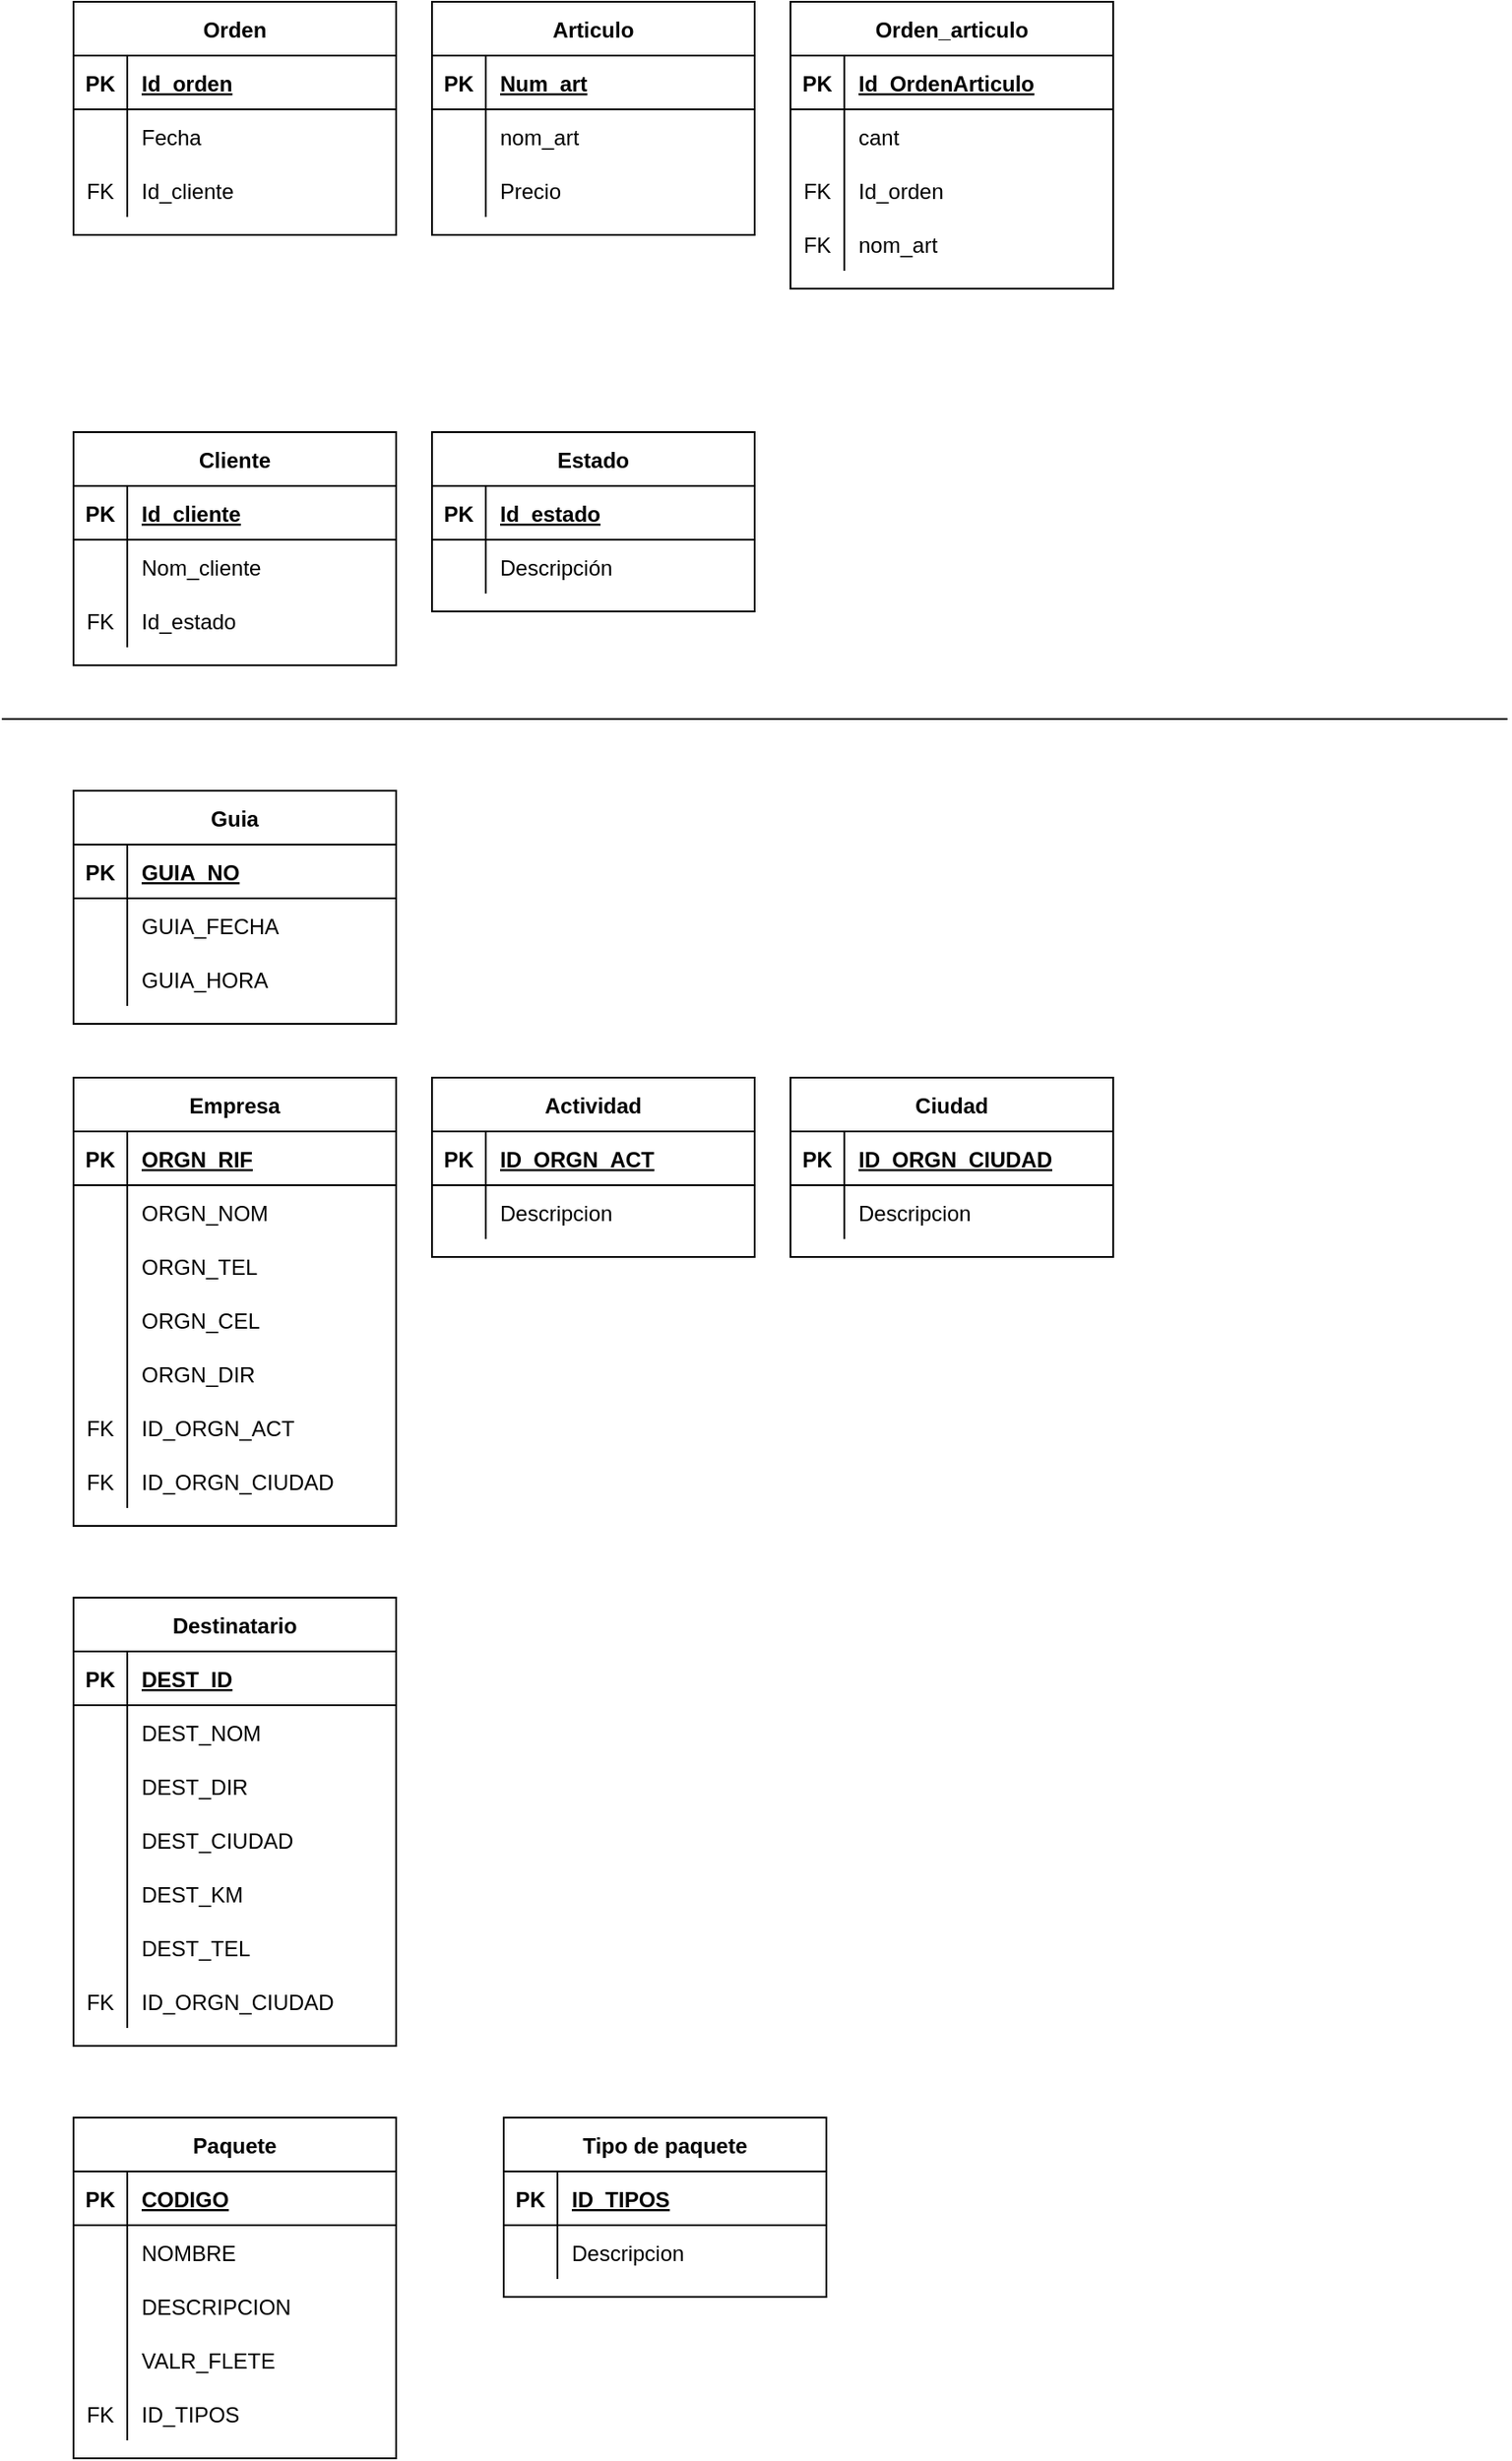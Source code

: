 <mxfile version="20.2.0" type="device"><diagram id="R2lEEEUBdFMjLlhIrx00" name="Page-1"><mxGraphModel dx="1875" dy="891" grid="1" gridSize="10" guides="1" tooltips="1" connect="1" arrows="1" fold="1" page="1" pageScale="1" pageWidth="850" pageHeight="1100" math="0" shadow="0" extFonts="Permanent Marker^https://fonts.googleapis.com/css?family=Permanent+Marker"><root><mxCell id="0"/><mxCell id="1" parent="0"/><mxCell id="ijgI9pdh_jUJYhRSh2QP-421" value="Cliente" style="shape=table;startSize=30;container=1;collapsible=1;childLayout=tableLayout;fixedRows=1;rowLines=0;fontStyle=1;align=center;resizeLast=1;" vertex="1" parent="1"><mxGeometry x="40" y="280" width="180" height="130" as="geometry"/></mxCell><mxCell id="ijgI9pdh_jUJYhRSh2QP-422" value="" style="shape=tableRow;horizontal=0;startSize=0;swimlaneHead=0;swimlaneBody=0;fillColor=none;collapsible=0;dropTarget=0;points=[[0,0.5],[1,0.5]];portConstraint=eastwest;top=0;left=0;right=0;bottom=1;" vertex="1" parent="ijgI9pdh_jUJYhRSh2QP-421"><mxGeometry y="30" width="180" height="30" as="geometry"/></mxCell><mxCell id="ijgI9pdh_jUJYhRSh2QP-423" value="PK" style="shape=partialRectangle;connectable=0;fillColor=none;top=0;left=0;bottom=0;right=0;fontStyle=1;overflow=hidden;" vertex="1" parent="ijgI9pdh_jUJYhRSh2QP-422"><mxGeometry width="30" height="30" as="geometry"><mxRectangle width="30" height="30" as="alternateBounds"/></mxGeometry></mxCell><mxCell id="ijgI9pdh_jUJYhRSh2QP-424" value="Id_cliente" style="shape=partialRectangle;connectable=0;fillColor=none;top=0;left=0;bottom=0;right=0;align=left;spacingLeft=6;fontStyle=5;overflow=hidden;" vertex="1" parent="ijgI9pdh_jUJYhRSh2QP-422"><mxGeometry x="30" width="150" height="30" as="geometry"><mxRectangle width="150" height="30" as="alternateBounds"/></mxGeometry></mxCell><mxCell id="ijgI9pdh_jUJYhRSh2QP-428" value="" style="shape=tableRow;horizontal=0;startSize=0;swimlaneHead=0;swimlaneBody=0;fillColor=none;collapsible=0;dropTarget=0;points=[[0,0.5],[1,0.5]];portConstraint=eastwest;top=0;left=0;right=0;bottom=0;" vertex="1" parent="ijgI9pdh_jUJYhRSh2QP-421"><mxGeometry y="60" width="180" height="30" as="geometry"/></mxCell><mxCell id="ijgI9pdh_jUJYhRSh2QP-429" value="" style="shape=partialRectangle;connectable=0;fillColor=none;top=0;left=0;bottom=0;right=0;editable=1;overflow=hidden;" vertex="1" parent="ijgI9pdh_jUJYhRSh2QP-428"><mxGeometry width="30" height="30" as="geometry"><mxRectangle width="30" height="30" as="alternateBounds"/></mxGeometry></mxCell><mxCell id="ijgI9pdh_jUJYhRSh2QP-430" value="Nom_cliente" style="shape=partialRectangle;connectable=0;fillColor=none;top=0;left=0;bottom=0;right=0;align=left;spacingLeft=6;overflow=hidden;" vertex="1" parent="ijgI9pdh_jUJYhRSh2QP-428"><mxGeometry x="30" width="150" height="30" as="geometry"><mxRectangle width="150" height="30" as="alternateBounds"/></mxGeometry></mxCell><mxCell id="ijgI9pdh_jUJYhRSh2QP-579" style="shape=tableRow;horizontal=0;startSize=0;swimlaneHead=0;swimlaneBody=0;fillColor=none;collapsible=0;dropTarget=0;points=[[0,0.5],[1,0.5]];portConstraint=eastwest;top=0;left=0;right=0;bottom=0;" vertex="1" parent="ijgI9pdh_jUJYhRSh2QP-421"><mxGeometry y="90" width="180" height="30" as="geometry"/></mxCell><mxCell id="ijgI9pdh_jUJYhRSh2QP-580" value="FK" style="shape=partialRectangle;connectable=0;fillColor=none;top=0;left=0;bottom=0;right=0;editable=1;overflow=hidden;" vertex="1" parent="ijgI9pdh_jUJYhRSh2QP-579"><mxGeometry width="30" height="30" as="geometry"><mxRectangle width="30" height="30" as="alternateBounds"/></mxGeometry></mxCell><mxCell id="ijgI9pdh_jUJYhRSh2QP-581" value="Id_estado" style="shape=partialRectangle;connectable=0;fillColor=none;top=0;left=0;bottom=0;right=0;align=left;spacingLeft=6;overflow=hidden;" vertex="1" parent="ijgI9pdh_jUJYhRSh2QP-579"><mxGeometry x="30" width="150" height="30" as="geometry"><mxRectangle width="150" height="30" as="alternateBounds"/></mxGeometry></mxCell><mxCell id="ijgI9pdh_jUJYhRSh2QP-460" value="Estado" style="shape=table;startSize=30;container=1;collapsible=1;childLayout=tableLayout;fixedRows=1;rowLines=0;fontStyle=1;align=center;resizeLast=1;" vertex="1" parent="1"><mxGeometry x="240" y="280" width="180" height="100" as="geometry"/></mxCell><mxCell id="ijgI9pdh_jUJYhRSh2QP-461" value="" style="shape=tableRow;horizontal=0;startSize=0;swimlaneHead=0;swimlaneBody=0;fillColor=none;collapsible=0;dropTarget=0;points=[[0,0.5],[1,0.5]];portConstraint=eastwest;top=0;left=0;right=0;bottom=1;" vertex="1" parent="ijgI9pdh_jUJYhRSh2QP-460"><mxGeometry y="30" width="180" height="30" as="geometry"/></mxCell><mxCell id="ijgI9pdh_jUJYhRSh2QP-462" value="PK" style="shape=partialRectangle;connectable=0;fillColor=none;top=0;left=0;bottom=0;right=0;fontStyle=1;overflow=hidden;" vertex="1" parent="ijgI9pdh_jUJYhRSh2QP-461"><mxGeometry width="30" height="30" as="geometry"><mxRectangle width="30" height="30" as="alternateBounds"/></mxGeometry></mxCell><mxCell id="ijgI9pdh_jUJYhRSh2QP-463" value="Id_estado" style="shape=partialRectangle;connectable=0;fillColor=none;top=0;left=0;bottom=0;right=0;align=left;spacingLeft=6;fontStyle=5;overflow=hidden;" vertex="1" parent="ijgI9pdh_jUJYhRSh2QP-461"><mxGeometry x="30" width="150" height="30" as="geometry"><mxRectangle width="150" height="30" as="alternateBounds"/></mxGeometry></mxCell><mxCell id="ijgI9pdh_jUJYhRSh2QP-464" value="" style="shape=tableRow;horizontal=0;startSize=0;swimlaneHead=0;swimlaneBody=0;fillColor=none;collapsible=0;dropTarget=0;points=[[0,0.5],[1,0.5]];portConstraint=eastwest;top=0;left=0;right=0;bottom=0;" vertex="1" parent="ijgI9pdh_jUJYhRSh2QP-460"><mxGeometry y="60" width="180" height="30" as="geometry"/></mxCell><mxCell id="ijgI9pdh_jUJYhRSh2QP-465" value="" style="shape=partialRectangle;connectable=0;fillColor=none;top=0;left=0;bottom=0;right=0;editable=1;overflow=hidden;" vertex="1" parent="ijgI9pdh_jUJYhRSh2QP-464"><mxGeometry width="30" height="30" as="geometry"><mxRectangle width="30" height="30" as="alternateBounds"/></mxGeometry></mxCell><mxCell id="ijgI9pdh_jUJYhRSh2QP-466" value="Descripción" style="shape=partialRectangle;connectable=0;fillColor=none;top=0;left=0;bottom=0;right=0;align=left;spacingLeft=6;overflow=hidden;" vertex="1" parent="ijgI9pdh_jUJYhRSh2QP-464"><mxGeometry x="30" width="150" height="30" as="geometry"><mxRectangle width="150" height="30" as="alternateBounds"/></mxGeometry></mxCell><mxCell id="ijgI9pdh_jUJYhRSh2QP-473" value="Articulo" style="shape=table;startSize=30;container=1;collapsible=1;childLayout=tableLayout;fixedRows=1;rowLines=0;fontStyle=1;align=center;resizeLast=1;" vertex="1" parent="1"><mxGeometry x="240" y="40" width="180" height="130" as="geometry"/></mxCell><mxCell id="ijgI9pdh_jUJYhRSh2QP-474" value="" style="shape=tableRow;horizontal=0;startSize=0;swimlaneHead=0;swimlaneBody=0;fillColor=none;collapsible=0;dropTarget=0;points=[[0,0.5],[1,0.5]];portConstraint=eastwest;top=0;left=0;right=0;bottom=1;" vertex="1" parent="ijgI9pdh_jUJYhRSh2QP-473"><mxGeometry y="30" width="180" height="30" as="geometry"/></mxCell><mxCell id="ijgI9pdh_jUJYhRSh2QP-475" value="PK" style="shape=partialRectangle;connectable=0;fillColor=none;top=0;left=0;bottom=0;right=0;fontStyle=1;overflow=hidden;" vertex="1" parent="ijgI9pdh_jUJYhRSh2QP-474"><mxGeometry width="30" height="30" as="geometry"><mxRectangle width="30" height="30" as="alternateBounds"/></mxGeometry></mxCell><mxCell id="ijgI9pdh_jUJYhRSh2QP-476" value="Num_art" style="shape=partialRectangle;connectable=0;fillColor=none;top=0;left=0;bottom=0;right=0;align=left;spacingLeft=6;fontStyle=5;overflow=hidden;" vertex="1" parent="ijgI9pdh_jUJYhRSh2QP-474"><mxGeometry x="30" width="150" height="30" as="geometry"><mxRectangle width="150" height="30" as="alternateBounds"/></mxGeometry></mxCell><mxCell id="ijgI9pdh_jUJYhRSh2QP-477" value="" style="shape=tableRow;horizontal=0;startSize=0;swimlaneHead=0;swimlaneBody=0;fillColor=none;collapsible=0;dropTarget=0;points=[[0,0.5],[1,0.5]];portConstraint=eastwest;top=0;left=0;right=0;bottom=0;" vertex="1" parent="ijgI9pdh_jUJYhRSh2QP-473"><mxGeometry y="60" width="180" height="30" as="geometry"/></mxCell><mxCell id="ijgI9pdh_jUJYhRSh2QP-478" value="" style="shape=partialRectangle;connectable=0;fillColor=none;top=0;left=0;bottom=0;right=0;editable=1;overflow=hidden;" vertex="1" parent="ijgI9pdh_jUJYhRSh2QP-477"><mxGeometry width="30" height="30" as="geometry"><mxRectangle width="30" height="30" as="alternateBounds"/></mxGeometry></mxCell><mxCell id="ijgI9pdh_jUJYhRSh2QP-479" value="nom_art" style="shape=partialRectangle;connectable=0;fillColor=none;top=0;left=0;bottom=0;right=0;align=left;spacingLeft=6;overflow=hidden;" vertex="1" parent="ijgI9pdh_jUJYhRSh2QP-477"><mxGeometry x="30" width="150" height="30" as="geometry"><mxRectangle width="150" height="30" as="alternateBounds"/></mxGeometry></mxCell><mxCell id="ijgI9pdh_jUJYhRSh2QP-480" value="" style="shape=tableRow;horizontal=0;startSize=0;swimlaneHead=0;swimlaneBody=0;fillColor=none;collapsible=0;dropTarget=0;points=[[0,0.5],[1,0.5]];portConstraint=eastwest;top=0;left=0;right=0;bottom=0;" vertex="1" parent="ijgI9pdh_jUJYhRSh2QP-473"><mxGeometry y="90" width="180" height="30" as="geometry"/></mxCell><mxCell id="ijgI9pdh_jUJYhRSh2QP-481" value="" style="shape=partialRectangle;connectable=0;fillColor=none;top=0;left=0;bottom=0;right=0;editable=1;overflow=hidden;" vertex="1" parent="ijgI9pdh_jUJYhRSh2QP-480"><mxGeometry width="30" height="30" as="geometry"><mxRectangle width="30" height="30" as="alternateBounds"/></mxGeometry></mxCell><mxCell id="ijgI9pdh_jUJYhRSh2QP-482" value="Precio" style="shape=partialRectangle;connectable=0;fillColor=none;top=0;left=0;bottom=0;right=0;align=left;spacingLeft=6;overflow=hidden;" vertex="1" parent="ijgI9pdh_jUJYhRSh2QP-480"><mxGeometry x="30" width="150" height="30" as="geometry"><mxRectangle width="150" height="30" as="alternateBounds"/></mxGeometry></mxCell><mxCell id="ijgI9pdh_jUJYhRSh2QP-512" value="Orden" style="shape=table;startSize=30;container=1;collapsible=1;childLayout=tableLayout;fixedRows=1;rowLines=0;fontStyle=1;align=center;resizeLast=1;" vertex="1" parent="1"><mxGeometry x="40" y="40" width="180" height="130" as="geometry"/></mxCell><mxCell id="ijgI9pdh_jUJYhRSh2QP-513" value="" style="shape=tableRow;horizontal=0;startSize=0;swimlaneHead=0;swimlaneBody=0;fillColor=none;collapsible=0;dropTarget=0;points=[[0,0.5],[1,0.5]];portConstraint=eastwest;top=0;left=0;right=0;bottom=1;" vertex="1" parent="ijgI9pdh_jUJYhRSh2QP-512"><mxGeometry y="30" width="180" height="30" as="geometry"/></mxCell><mxCell id="ijgI9pdh_jUJYhRSh2QP-514" value="PK" style="shape=partialRectangle;connectable=0;fillColor=none;top=0;left=0;bottom=0;right=0;fontStyle=1;overflow=hidden;" vertex="1" parent="ijgI9pdh_jUJYhRSh2QP-513"><mxGeometry width="30" height="30" as="geometry"><mxRectangle width="30" height="30" as="alternateBounds"/></mxGeometry></mxCell><mxCell id="ijgI9pdh_jUJYhRSh2QP-515" value="Id_orden" style="shape=partialRectangle;connectable=0;fillColor=none;top=0;left=0;bottom=0;right=0;align=left;spacingLeft=6;fontStyle=5;overflow=hidden;" vertex="1" parent="ijgI9pdh_jUJYhRSh2QP-513"><mxGeometry x="30" width="150" height="30" as="geometry"><mxRectangle width="150" height="30" as="alternateBounds"/></mxGeometry></mxCell><mxCell id="ijgI9pdh_jUJYhRSh2QP-576" style="shape=tableRow;horizontal=0;startSize=0;swimlaneHead=0;swimlaneBody=0;fillColor=none;collapsible=0;dropTarget=0;points=[[0,0.5],[1,0.5]];portConstraint=eastwest;top=0;left=0;right=0;bottom=0;" vertex="1" parent="ijgI9pdh_jUJYhRSh2QP-512"><mxGeometry y="60" width="180" height="30" as="geometry"/></mxCell><mxCell id="ijgI9pdh_jUJYhRSh2QP-577" style="shape=partialRectangle;connectable=0;fillColor=none;top=0;left=0;bottom=0;right=0;editable=1;overflow=hidden;" vertex="1" parent="ijgI9pdh_jUJYhRSh2QP-576"><mxGeometry width="30" height="30" as="geometry"><mxRectangle width="30" height="30" as="alternateBounds"/></mxGeometry></mxCell><mxCell id="ijgI9pdh_jUJYhRSh2QP-578" value="Fecha" style="shape=partialRectangle;connectable=0;fillColor=none;top=0;left=0;bottom=0;right=0;align=left;spacingLeft=6;overflow=hidden;" vertex="1" parent="ijgI9pdh_jUJYhRSh2QP-576"><mxGeometry x="30" width="150" height="30" as="geometry"><mxRectangle width="150" height="30" as="alternateBounds"/></mxGeometry></mxCell><mxCell id="ijgI9pdh_jUJYhRSh2QP-582" style="shape=tableRow;horizontal=0;startSize=0;swimlaneHead=0;swimlaneBody=0;fillColor=none;collapsible=0;dropTarget=0;points=[[0,0.5],[1,0.5]];portConstraint=eastwest;top=0;left=0;right=0;bottom=0;" vertex="1" parent="ijgI9pdh_jUJYhRSh2QP-512"><mxGeometry y="90" width="180" height="30" as="geometry"/></mxCell><mxCell id="ijgI9pdh_jUJYhRSh2QP-583" value="FK" style="shape=partialRectangle;connectable=0;fillColor=none;top=0;left=0;bottom=0;right=0;editable=1;overflow=hidden;" vertex="1" parent="ijgI9pdh_jUJYhRSh2QP-582"><mxGeometry width="30" height="30" as="geometry"><mxRectangle width="30" height="30" as="alternateBounds"/></mxGeometry></mxCell><mxCell id="ijgI9pdh_jUJYhRSh2QP-584" value="Id_cliente" style="shape=partialRectangle;connectable=0;fillColor=none;top=0;left=0;bottom=0;right=0;align=left;spacingLeft=6;overflow=hidden;" vertex="1" parent="ijgI9pdh_jUJYhRSh2QP-582"><mxGeometry x="30" width="150" height="30" as="geometry"><mxRectangle width="150" height="30" as="alternateBounds"/></mxGeometry></mxCell><mxCell id="ijgI9pdh_jUJYhRSh2QP-588" value="Orden_articulo" style="shape=table;startSize=30;container=1;collapsible=1;childLayout=tableLayout;fixedRows=1;rowLines=0;fontStyle=1;align=center;resizeLast=1;" vertex="1" parent="1"><mxGeometry x="440" y="40" width="180" height="160" as="geometry"/></mxCell><mxCell id="ijgI9pdh_jUJYhRSh2QP-589" value="" style="shape=tableRow;horizontal=0;startSize=0;swimlaneHead=0;swimlaneBody=0;fillColor=none;collapsible=0;dropTarget=0;points=[[0,0.5],[1,0.5]];portConstraint=eastwest;top=0;left=0;right=0;bottom=1;" vertex="1" parent="ijgI9pdh_jUJYhRSh2QP-588"><mxGeometry y="30" width="180" height="30" as="geometry"/></mxCell><mxCell id="ijgI9pdh_jUJYhRSh2QP-590" value="PK" style="shape=partialRectangle;connectable=0;fillColor=none;top=0;left=0;bottom=0;right=0;fontStyle=1;overflow=hidden;" vertex="1" parent="ijgI9pdh_jUJYhRSh2QP-589"><mxGeometry width="30" height="30" as="geometry"><mxRectangle width="30" height="30" as="alternateBounds"/></mxGeometry></mxCell><mxCell id="ijgI9pdh_jUJYhRSh2QP-591" value="Id_OrdenArticulo" style="shape=partialRectangle;connectable=0;fillColor=none;top=0;left=0;bottom=0;right=0;align=left;spacingLeft=6;fontStyle=5;overflow=hidden;" vertex="1" parent="ijgI9pdh_jUJYhRSh2QP-589"><mxGeometry x="30" width="150" height="30" as="geometry"><mxRectangle width="150" height="30" as="alternateBounds"/></mxGeometry></mxCell><mxCell id="ijgI9pdh_jUJYhRSh2QP-592" value="" style="shape=tableRow;horizontal=0;startSize=0;swimlaneHead=0;swimlaneBody=0;fillColor=none;collapsible=0;dropTarget=0;points=[[0,0.5],[1,0.5]];portConstraint=eastwest;top=0;left=0;right=0;bottom=0;" vertex="1" parent="ijgI9pdh_jUJYhRSh2QP-588"><mxGeometry y="60" width="180" height="30" as="geometry"/></mxCell><mxCell id="ijgI9pdh_jUJYhRSh2QP-593" value="" style="shape=partialRectangle;connectable=0;fillColor=none;top=0;left=0;bottom=0;right=0;editable=1;overflow=hidden;" vertex="1" parent="ijgI9pdh_jUJYhRSh2QP-592"><mxGeometry width="30" height="30" as="geometry"><mxRectangle width="30" height="30" as="alternateBounds"/></mxGeometry></mxCell><mxCell id="ijgI9pdh_jUJYhRSh2QP-594" value="cant" style="shape=partialRectangle;connectable=0;fillColor=none;top=0;left=0;bottom=0;right=0;align=left;spacingLeft=6;overflow=hidden;" vertex="1" parent="ijgI9pdh_jUJYhRSh2QP-592"><mxGeometry x="30" width="150" height="30" as="geometry"><mxRectangle width="150" height="30" as="alternateBounds"/></mxGeometry></mxCell><mxCell id="ijgI9pdh_jUJYhRSh2QP-595" value="" style="shape=tableRow;horizontal=0;startSize=0;swimlaneHead=0;swimlaneBody=0;fillColor=none;collapsible=0;dropTarget=0;points=[[0,0.5],[1,0.5]];portConstraint=eastwest;top=0;left=0;right=0;bottom=0;" vertex="1" parent="ijgI9pdh_jUJYhRSh2QP-588"><mxGeometry y="90" width="180" height="30" as="geometry"/></mxCell><mxCell id="ijgI9pdh_jUJYhRSh2QP-596" value="FK" style="shape=partialRectangle;connectable=0;fillColor=none;top=0;left=0;bottom=0;right=0;editable=1;overflow=hidden;" vertex="1" parent="ijgI9pdh_jUJYhRSh2QP-595"><mxGeometry width="30" height="30" as="geometry"><mxRectangle width="30" height="30" as="alternateBounds"/></mxGeometry></mxCell><mxCell id="ijgI9pdh_jUJYhRSh2QP-597" value="Id_orden" style="shape=partialRectangle;connectable=0;fillColor=none;top=0;left=0;bottom=0;right=0;align=left;spacingLeft=6;overflow=hidden;" vertex="1" parent="ijgI9pdh_jUJYhRSh2QP-595"><mxGeometry x="30" width="150" height="30" as="geometry"><mxRectangle width="150" height="30" as="alternateBounds"/></mxGeometry></mxCell><mxCell id="ijgI9pdh_jUJYhRSh2QP-601" style="shape=tableRow;horizontal=0;startSize=0;swimlaneHead=0;swimlaneBody=0;fillColor=none;collapsible=0;dropTarget=0;points=[[0,0.5],[1,0.5]];portConstraint=eastwest;top=0;left=0;right=0;bottom=0;" vertex="1" parent="ijgI9pdh_jUJYhRSh2QP-588"><mxGeometry y="120" width="180" height="30" as="geometry"/></mxCell><mxCell id="ijgI9pdh_jUJYhRSh2QP-602" value="FK" style="shape=partialRectangle;connectable=0;fillColor=none;top=0;left=0;bottom=0;right=0;editable=1;overflow=hidden;" vertex="1" parent="ijgI9pdh_jUJYhRSh2QP-601"><mxGeometry width="30" height="30" as="geometry"><mxRectangle width="30" height="30" as="alternateBounds"/></mxGeometry></mxCell><mxCell id="ijgI9pdh_jUJYhRSh2QP-603" value="nom_art" style="shape=partialRectangle;connectable=0;fillColor=none;top=0;left=0;bottom=0;right=0;align=left;spacingLeft=6;overflow=hidden;" vertex="1" parent="ijgI9pdh_jUJYhRSh2QP-601"><mxGeometry x="30" width="150" height="30" as="geometry"><mxRectangle width="150" height="30" as="alternateBounds"/></mxGeometry></mxCell><mxCell id="ijgI9pdh_jUJYhRSh2QP-604" value="" style="endArrow=none;html=1;rounded=0;" edge="1" parent="1"><mxGeometry relative="1" as="geometry"><mxPoint y="440" as="sourcePoint"/><mxPoint x="840" y="440" as="targetPoint"/></mxGeometry></mxCell><mxCell id="ijgI9pdh_jUJYhRSh2QP-605" value="Guia" style="shape=table;startSize=30;container=1;collapsible=1;childLayout=tableLayout;fixedRows=1;rowLines=0;fontStyle=1;align=center;resizeLast=1;" vertex="1" parent="1"><mxGeometry x="40" y="480" width="180" height="130" as="geometry"/></mxCell><mxCell id="ijgI9pdh_jUJYhRSh2QP-606" value="" style="shape=tableRow;horizontal=0;startSize=0;swimlaneHead=0;swimlaneBody=0;fillColor=none;collapsible=0;dropTarget=0;points=[[0,0.5],[1,0.5]];portConstraint=eastwest;top=0;left=0;right=0;bottom=1;" vertex="1" parent="ijgI9pdh_jUJYhRSh2QP-605"><mxGeometry y="30" width="180" height="30" as="geometry"/></mxCell><mxCell id="ijgI9pdh_jUJYhRSh2QP-607" value="PK" style="shape=partialRectangle;connectable=0;fillColor=none;top=0;left=0;bottom=0;right=0;fontStyle=1;overflow=hidden;" vertex="1" parent="ijgI9pdh_jUJYhRSh2QP-606"><mxGeometry width="30" height="30" as="geometry"><mxRectangle width="30" height="30" as="alternateBounds"/></mxGeometry></mxCell><mxCell id="ijgI9pdh_jUJYhRSh2QP-608" value="GUIA_NO" style="shape=partialRectangle;connectable=0;fillColor=none;top=0;left=0;bottom=0;right=0;align=left;spacingLeft=6;fontStyle=5;overflow=hidden;" vertex="1" parent="ijgI9pdh_jUJYhRSh2QP-606"><mxGeometry x="30" width="150" height="30" as="geometry"><mxRectangle width="150" height="30" as="alternateBounds"/></mxGeometry></mxCell><mxCell id="ijgI9pdh_jUJYhRSh2QP-609" value="" style="shape=tableRow;horizontal=0;startSize=0;swimlaneHead=0;swimlaneBody=0;fillColor=none;collapsible=0;dropTarget=0;points=[[0,0.5],[1,0.5]];portConstraint=eastwest;top=0;left=0;right=0;bottom=0;" vertex="1" parent="ijgI9pdh_jUJYhRSh2QP-605"><mxGeometry y="60" width="180" height="30" as="geometry"/></mxCell><mxCell id="ijgI9pdh_jUJYhRSh2QP-610" value="" style="shape=partialRectangle;connectable=0;fillColor=none;top=0;left=0;bottom=0;right=0;editable=1;overflow=hidden;" vertex="1" parent="ijgI9pdh_jUJYhRSh2QP-609"><mxGeometry width="30" height="30" as="geometry"><mxRectangle width="30" height="30" as="alternateBounds"/></mxGeometry></mxCell><mxCell id="ijgI9pdh_jUJYhRSh2QP-611" value="GUIA_FECHA" style="shape=partialRectangle;connectable=0;fillColor=none;top=0;left=0;bottom=0;right=0;align=left;spacingLeft=6;overflow=hidden;" vertex="1" parent="ijgI9pdh_jUJYhRSh2QP-609"><mxGeometry x="30" width="150" height="30" as="geometry"><mxRectangle width="150" height="30" as="alternateBounds"/></mxGeometry></mxCell><mxCell id="ijgI9pdh_jUJYhRSh2QP-612" value="" style="shape=tableRow;horizontal=0;startSize=0;swimlaneHead=0;swimlaneBody=0;fillColor=none;collapsible=0;dropTarget=0;points=[[0,0.5],[1,0.5]];portConstraint=eastwest;top=0;left=0;right=0;bottom=0;" vertex="1" parent="ijgI9pdh_jUJYhRSh2QP-605"><mxGeometry y="90" width="180" height="30" as="geometry"/></mxCell><mxCell id="ijgI9pdh_jUJYhRSh2QP-613" value="" style="shape=partialRectangle;connectable=0;fillColor=none;top=0;left=0;bottom=0;right=0;editable=1;overflow=hidden;" vertex="1" parent="ijgI9pdh_jUJYhRSh2QP-612"><mxGeometry width="30" height="30" as="geometry"><mxRectangle width="30" height="30" as="alternateBounds"/></mxGeometry></mxCell><mxCell id="ijgI9pdh_jUJYhRSh2QP-614" value="GUIA_HORA" style="shape=partialRectangle;connectable=0;fillColor=none;top=0;left=0;bottom=0;right=0;align=left;spacingLeft=6;overflow=hidden;" vertex="1" parent="ijgI9pdh_jUJYhRSh2QP-612"><mxGeometry x="30" width="150" height="30" as="geometry"><mxRectangle width="150" height="30" as="alternateBounds"/></mxGeometry></mxCell><mxCell id="ijgI9pdh_jUJYhRSh2QP-618" value="Empresa" style="shape=table;startSize=30;container=1;collapsible=1;childLayout=tableLayout;fixedRows=1;rowLines=0;fontStyle=1;align=center;resizeLast=1;" vertex="1" parent="1"><mxGeometry x="40" y="640" width="180" height="250" as="geometry"/></mxCell><mxCell id="ijgI9pdh_jUJYhRSh2QP-619" value="" style="shape=tableRow;horizontal=0;startSize=0;swimlaneHead=0;swimlaneBody=0;fillColor=none;collapsible=0;dropTarget=0;points=[[0,0.5],[1,0.5]];portConstraint=eastwest;top=0;left=0;right=0;bottom=1;" vertex="1" parent="ijgI9pdh_jUJYhRSh2QP-618"><mxGeometry y="30" width="180" height="30" as="geometry"/></mxCell><mxCell id="ijgI9pdh_jUJYhRSh2QP-620" value="PK" style="shape=partialRectangle;connectable=0;fillColor=none;top=0;left=0;bottom=0;right=0;fontStyle=1;overflow=hidden;" vertex="1" parent="ijgI9pdh_jUJYhRSh2QP-619"><mxGeometry width="30" height="30" as="geometry"><mxRectangle width="30" height="30" as="alternateBounds"/></mxGeometry></mxCell><mxCell id="ijgI9pdh_jUJYhRSh2QP-621" value="ORGN_RIF" style="shape=partialRectangle;connectable=0;fillColor=none;top=0;left=0;bottom=0;right=0;align=left;spacingLeft=6;fontStyle=5;overflow=hidden;" vertex="1" parent="ijgI9pdh_jUJYhRSh2QP-619"><mxGeometry x="30" width="150" height="30" as="geometry"><mxRectangle width="150" height="30" as="alternateBounds"/></mxGeometry></mxCell><mxCell id="ijgI9pdh_jUJYhRSh2QP-622" value="" style="shape=tableRow;horizontal=0;startSize=0;swimlaneHead=0;swimlaneBody=0;fillColor=none;collapsible=0;dropTarget=0;points=[[0,0.5],[1,0.5]];portConstraint=eastwest;top=0;left=0;right=0;bottom=0;" vertex="1" parent="ijgI9pdh_jUJYhRSh2QP-618"><mxGeometry y="60" width="180" height="30" as="geometry"/></mxCell><mxCell id="ijgI9pdh_jUJYhRSh2QP-623" value="" style="shape=partialRectangle;connectable=0;fillColor=none;top=0;left=0;bottom=0;right=0;editable=1;overflow=hidden;" vertex="1" parent="ijgI9pdh_jUJYhRSh2QP-622"><mxGeometry width="30" height="30" as="geometry"><mxRectangle width="30" height="30" as="alternateBounds"/></mxGeometry></mxCell><mxCell id="ijgI9pdh_jUJYhRSh2QP-624" value="ORGN_NOM" style="shape=partialRectangle;connectable=0;fillColor=none;top=0;left=0;bottom=0;right=0;align=left;spacingLeft=6;overflow=hidden;" vertex="1" parent="ijgI9pdh_jUJYhRSh2QP-622"><mxGeometry x="30" width="150" height="30" as="geometry"><mxRectangle width="150" height="30" as="alternateBounds"/></mxGeometry></mxCell><mxCell id="ijgI9pdh_jUJYhRSh2QP-715" value="" style="shape=tableRow;horizontal=0;startSize=0;swimlaneHead=0;swimlaneBody=0;fillColor=none;collapsible=0;dropTarget=0;points=[[0,0.5],[1,0.5]];portConstraint=eastwest;top=0;left=0;right=0;bottom=0;" vertex="1" parent="ijgI9pdh_jUJYhRSh2QP-618"><mxGeometry y="90" width="180" height="30" as="geometry"/></mxCell><mxCell id="ijgI9pdh_jUJYhRSh2QP-716" value="" style="shape=partialRectangle;connectable=0;fillColor=none;top=0;left=0;bottom=0;right=0;editable=1;overflow=hidden;" vertex="1" parent="ijgI9pdh_jUJYhRSh2QP-715"><mxGeometry width="30" height="30" as="geometry"><mxRectangle width="30" height="30" as="alternateBounds"/></mxGeometry></mxCell><mxCell id="ijgI9pdh_jUJYhRSh2QP-717" value="ORGN_TEL" style="shape=partialRectangle;connectable=0;fillColor=none;top=0;left=0;bottom=0;right=0;align=left;spacingLeft=6;overflow=hidden;" vertex="1" parent="ijgI9pdh_jUJYhRSh2QP-715"><mxGeometry x="30" width="150" height="30" as="geometry"><mxRectangle width="150" height="30" as="alternateBounds"/></mxGeometry></mxCell><mxCell id="ijgI9pdh_jUJYhRSh2QP-718" value="" style="shape=tableRow;horizontal=0;startSize=0;swimlaneHead=0;swimlaneBody=0;fillColor=none;collapsible=0;dropTarget=0;points=[[0,0.5],[1,0.5]];portConstraint=eastwest;top=0;left=0;right=0;bottom=0;" vertex="1" parent="ijgI9pdh_jUJYhRSh2QP-618"><mxGeometry y="120" width="180" height="30" as="geometry"/></mxCell><mxCell id="ijgI9pdh_jUJYhRSh2QP-719" value="" style="shape=partialRectangle;connectable=0;fillColor=none;top=0;left=0;bottom=0;right=0;editable=1;overflow=hidden;" vertex="1" parent="ijgI9pdh_jUJYhRSh2QP-718"><mxGeometry width="30" height="30" as="geometry"><mxRectangle width="30" height="30" as="alternateBounds"/></mxGeometry></mxCell><mxCell id="ijgI9pdh_jUJYhRSh2QP-720" value="ORGN_CEL" style="shape=partialRectangle;connectable=0;fillColor=none;top=0;left=0;bottom=0;right=0;align=left;spacingLeft=6;overflow=hidden;" vertex="1" parent="ijgI9pdh_jUJYhRSh2QP-718"><mxGeometry x="30" width="150" height="30" as="geometry"><mxRectangle width="150" height="30" as="alternateBounds"/></mxGeometry></mxCell><mxCell id="ijgI9pdh_jUJYhRSh2QP-712" value="" style="shape=tableRow;horizontal=0;startSize=0;swimlaneHead=0;swimlaneBody=0;fillColor=none;collapsible=0;dropTarget=0;points=[[0,0.5],[1,0.5]];portConstraint=eastwest;top=0;left=0;right=0;bottom=0;" vertex="1" parent="ijgI9pdh_jUJYhRSh2QP-618"><mxGeometry y="150" width="180" height="30" as="geometry"/></mxCell><mxCell id="ijgI9pdh_jUJYhRSh2QP-713" value="" style="shape=partialRectangle;connectable=0;fillColor=none;top=0;left=0;bottom=0;right=0;editable=1;overflow=hidden;" vertex="1" parent="ijgI9pdh_jUJYhRSh2QP-712"><mxGeometry width="30" height="30" as="geometry"><mxRectangle width="30" height="30" as="alternateBounds"/></mxGeometry></mxCell><mxCell id="ijgI9pdh_jUJYhRSh2QP-714" value="ORGN_DIR" style="shape=partialRectangle;connectable=0;fillColor=none;top=0;left=0;bottom=0;right=0;align=left;spacingLeft=6;overflow=hidden;" vertex="1" parent="ijgI9pdh_jUJYhRSh2QP-712"><mxGeometry x="30" width="150" height="30" as="geometry"><mxRectangle width="150" height="30" as="alternateBounds"/></mxGeometry></mxCell><mxCell id="ijgI9pdh_jUJYhRSh2QP-625" value="" style="shape=tableRow;horizontal=0;startSize=0;swimlaneHead=0;swimlaneBody=0;fillColor=none;collapsible=0;dropTarget=0;points=[[0,0.5],[1,0.5]];portConstraint=eastwest;top=0;left=0;right=0;bottom=0;" vertex="1" parent="ijgI9pdh_jUJYhRSh2QP-618"><mxGeometry y="180" width="180" height="30" as="geometry"/></mxCell><mxCell id="ijgI9pdh_jUJYhRSh2QP-626" value="FK" style="shape=partialRectangle;connectable=0;fillColor=none;top=0;left=0;bottom=0;right=0;editable=1;overflow=hidden;" vertex="1" parent="ijgI9pdh_jUJYhRSh2QP-625"><mxGeometry width="30" height="30" as="geometry"><mxRectangle width="30" height="30" as="alternateBounds"/></mxGeometry></mxCell><mxCell id="ijgI9pdh_jUJYhRSh2QP-627" value="ID_ORGN_ACT" style="shape=partialRectangle;connectable=0;fillColor=none;top=0;left=0;bottom=0;right=0;align=left;spacingLeft=6;overflow=hidden;" vertex="1" parent="ijgI9pdh_jUJYhRSh2QP-625"><mxGeometry x="30" width="150" height="30" as="geometry"><mxRectangle width="150" height="30" as="alternateBounds"/></mxGeometry></mxCell><mxCell id="ijgI9pdh_jUJYhRSh2QP-628" value="" style="shape=tableRow;horizontal=0;startSize=0;swimlaneHead=0;swimlaneBody=0;fillColor=none;collapsible=0;dropTarget=0;points=[[0,0.5],[1,0.5]];portConstraint=eastwest;top=0;left=0;right=0;bottom=0;" vertex="1" parent="ijgI9pdh_jUJYhRSh2QP-618"><mxGeometry y="210" width="180" height="30" as="geometry"/></mxCell><mxCell id="ijgI9pdh_jUJYhRSh2QP-629" value="FK" style="shape=partialRectangle;connectable=0;fillColor=none;top=0;left=0;bottom=0;right=0;editable=1;overflow=hidden;" vertex="1" parent="ijgI9pdh_jUJYhRSh2QP-628"><mxGeometry width="30" height="30" as="geometry"><mxRectangle width="30" height="30" as="alternateBounds"/></mxGeometry></mxCell><mxCell id="ijgI9pdh_jUJYhRSh2QP-630" value="ID_ORGN_CIUDAD" style="shape=partialRectangle;connectable=0;fillColor=none;top=0;left=0;bottom=0;right=0;align=left;spacingLeft=6;overflow=hidden;" vertex="1" parent="ijgI9pdh_jUJYhRSh2QP-628"><mxGeometry x="30" width="150" height="30" as="geometry"><mxRectangle width="150" height="30" as="alternateBounds"/></mxGeometry></mxCell><mxCell id="ijgI9pdh_jUJYhRSh2QP-631" value="Destinatario" style="shape=table;startSize=30;container=1;collapsible=1;childLayout=tableLayout;fixedRows=1;rowLines=0;fontStyle=1;align=center;resizeLast=1;" vertex="1" parent="1"><mxGeometry x="40" y="930" width="180" height="250" as="geometry"/></mxCell><mxCell id="ijgI9pdh_jUJYhRSh2QP-632" value="" style="shape=tableRow;horizontal=0;startSize=0;swimlaneHead=0;swimlaneBody=0;fillColor=none;collapsible=0;dropTarget=0;points=[[0,0.5],[1,0.5]];portConstraint=eastwest;top=0;left=0;right=0;bottom=1;" vertex="1" parent="ijgI9pdh_jUJYhRSh2QP-631"><mxGeometry y="30" width="180" height="30" as="geometry"/></mxCell><mxCell id="ijgI9pdh_jUJYhRSh2QP-633" value="PK" style="shape=partialRectangle;connectable=0;fillColor=none;top=0;left=0;bottom=0;right=0;fontStyle=1;overflow=hidden;" vertex="1" parent="ijgI9pdh_jUJYhRSh2QP-632"><mxGeometry width="30" height="30" as="geometry"><mxRectangle width="30" height="30" as="alternateBounds"/></mxGeometry></mxCell><mxCell id="ijgI9pdh_jUJYhRSh2QP-634" value="DEST_ID" style="shape=partialRectangle;connectable=0;fillColor=none;top=0;left=0;bottom=0;right=0;align=left;spacingLeft=6;fontStyle=5;overflow=hidden;" vertex="1" parent="ijgI9pdh_jUJYhRSh2QP-632"><mxGeometry x="30" width="150" height="30" as="geometry"><mxRectangle width="150" height="30" as="alternateBounds"/></mxGeometry></mxCell><mxCell id="ijgI9pdh_jUJYhRSh2QP-635" value="" style="shape=tableRow;horizontal=0;startSize=0;swimlaneHead=0;swimlaneBody=0;fillColor=none;collapsible=0;dropTarget=0;points=[[0,0.5],[1,0.5]];portConstraint=eastwest;top=0;left=0;right=0;bottom=0;" vertex="1" parent="ijgI9pdh_jUJYhRSh2QP-631"><mxGeometry y="60" width="180" height="30" as="geometry"/></mxCell><mxCell id="ijgI9pdh_jUJYhRSh2QP-636" value="" style="shape=partialRectangle;connectable=0;fillColor=none;top=0;left=0;bottom=0;right=0;editable=1;overflow=hidden;" vertex="1" parent="ijgI9pdh_jUJYhRSh2QP-635"><mxGeometry width="30" height="30" as="geometry"><mxRectangle width="30" height="30" as="alternateBounds"/></mxGeometry></mxCell><mxCell id="ijgI9pdh_jUJYhRSh2QP-637" value="DEST_NOM" style="shape=partialRectangle;connectable=0;fillColor=none;top=0;left=0;bottom=0;right=0;align=left;spacingLeft=6;overflow=hidden;" vertex="1" parent="ijgI9pdh_jUJYhRSh2QP-635"><mxGeometry x="30" width="150" height="30" as="geometry"><mxRectangle width="150" height="30" as="alternateBounds"/></mxGeometry></mxCell><mxCell id="ijgI9pdh_jUJYhRSh2QP-641" value="" style="shape=tableRow;horizontal=0;startSize=0;swimlaneHead=0;swimlaneBody=0;fillColor=none;collapsible=0;dropTarget=0;points=[[0,0.5],[1,0.5]];portConstraint=eastwest;top=0;left=0;right=0;bottom=0;" vertex="1" parent="ijgI9pdh_jUJYhRSh2QP-631"><mxGeometry y="90" width="180" height="30" as="geometry"/></mxCell><mxCell id="ijgI9pdh_jUJYhRSh2QP-642" value="" style="shape=partialRectangle;connectable=0;fillColor=none;top=0;left=0;bottom=0;right=0;editable=1;overflow=hidden;" vertex="1" parent="ijgI9pdh_jUJYhRSh2QP-641"><mxGeometry width="30" height="30" as="geometry"><mxRectangle width="30" height="30" as="alternateBounds"/></mxGeometry></mxCell><mxCell id="ijgI9pdh_jUJYhRSh2QP-643" value="DEST_DIR" style="shape=partialRectangle;connectable=0;fillColor=none;top=0;left=0;bottom=0;right=0;align=left;spacingLeft=6;overflow=hidden;" vertex="1" parent="ijgI9pdh_jUJYhRSh2QP-641"><mxGeometry x="30" width="150" height="30" as="geometry"><mxRectangle width="150" height="30" as="alternateBounds"/></mxGeometry></mxCell><mxCell id="ijgI9pdh_jUJYhRSh2QP-661" value="" style="shape=tableRow;horizontal=0;startSize=0;swimlaneHead=0;swimlaneBody=0;fillColor=none;collapsible=0;dropTarget=0;points=[[0,0.5],[1,0.5]];portConstraint=eastwest;top=0;left=0;right=0;bottom=0;" vertex="1" parent="ijgI9pdh_jUJYhRSh2QP-631"><mxGeometry y="120" width="180" height="30" as="geometry"/></mxCell><mxCell id="ijgI9pdh_jUJYhRSh2QP-662" value="" style="shape=partialRectangle;connectable=0;fillColor=none;top=0;left=0;bottom=0;right=0;editable=1;overflow=hidden;" vertex="1" parent="ijgI9pdh_jUJYhRSh2QP-661"><mxGeometry width="30" height="30" as="geometry"><mxRectangle width="30" height="30" as="alternateBounds"/></mxGeometry></mxCell><mxCell id="ijgI9pdh_jUJYhRSh2QP-663" value="DEST_CIUDAD" style="shape=partialRectangle;connectable=0;fillColor=none;top=0;left=0;bottom=0;right=0;align=left;spacingLeft=6;overflow=hidden;" vertex="1" parent="ijgI9pdh_jUJYhRSh2QP-661"><mxGeometry x="30" width="150" height="30" as="geometry"><mxRectangle width="150" height="30" as="alternateBounds"/></mxGeometry></mxCell><mxCell id="ijgI9pdh_jUJYhRSh2QP-667" value="" style="shape=tableRow;horizontal=0;startSize=0;swimlaneHead=0;swimlaneBody=0;fillColor=none;collapsible=0;dropTarget=0;points=[[0,0.5],[1,0.5]];portConstraint=eastwest;top=0;left=0;right=0;bottom=0;" vertex="1" parent="ijgI9pdh_jUJYhRSh2QP-631"><mxGeometry y="150" width="180" height="30" as="geometry"/></mxCell><mxCell id="ijgI9pdh_jUJYhRSh2QP-668" value="" style="shape=partialRectangle;connectable=0;fillColor=none;top=0;left=0;bottom=0;right=0;editable=1;overflow=hidden;" vertex="1" parent="ijgI9pdh_jUJYhRSh2QP-667"><mxGeometry width="30" height="30" as="geometry"><mxRectangle width="30" height="30" as="alternateBounds"/></mxGeometry></mxCell><mxCell id="ijgI9pdh_jUJYhRSh2QP-669" value="DEST_KM" style="shape=partialRectangle;connectable=0;fillColor=none;top=0;left=0;bottom=0;right=0;align=left;spacingLeft=6;overflow=hidden;" vertex="1" parent="ijgI9pdh_jUJYhRSh2QP-667"><mxGeometry x="30" width="150" height="30" as="geometry"><mxRectangle width="150" height="30" as="alternateBounds"/></mxGeometry></mxCell><mxCell id="ijgI9pdh_jUJYhRSh2QP-676" style="shape=tableRow;horizontal=0;startSize=0;swimlaneHead=0;swimlaneBody=0;fillColor=none;collapsible=0;dropTarget=0;points=[[0,0.5],[1,0.5]];portConstraint=eastwest;top=0;left=0;right=0;bottom=0;" vertex="1" parent="ijgI9pdh_jUJYhRSh2QP-631"><mxGeometry y="180" width="180" height="30" as="geometry"/></mxCell><mxCell id="ijgI9pdh_jUJYhRSh2QP-677" style="shape=partialRectangle;connectable=0;fillColor=none;top=0;left=0;bottom=0;right=0;editable=1;overflow=hidden;" vertex="1" parent="ijgI9pdh_jUJYhRSh2QP-676"><mxGeometry width="30" height="30" as="geometry"><mxRectangle width="30" height="30" as="alternateBounds"/></mxGeometry></mxCell><mxCell id="ijgI9pdh_jUJYhRSh2QP-678" value="DEST_TEL" style="shape=partialRectangle;connectable=0;fillColor=none;top=0;left=0;bottom=0;right=0;align=left;spacingLeft=6;overflow=hidden;" vertex="1" parent="ijgI9pdh_jUJYhRSh2QP-676"><mxGeometry x="30" width="150" height="30" as="geometry"><mxRectangle width="150" height="30" as="alternateBounds"/></mxGeometry></mxCell><mxCell id="ijgI9pdh_jUJYhRSh2QP-638" value="" style="shape=tableRow;horizontal=0;startSize=0;swimlaneHead=0;swimlaneBody=0;fillColor=none;collapsible=0;dropTarget=0;points=[[0,0.5],[1,0.5]];portConstraint=eastwest;top=0;left=0;right=0;bottom=0;" vertex="1" parent="ijgI9pdh_jUJYhRSh2QP-631"><mxGeometry y="210" width="180" height="30" as="geometry"/></mxCell><mxCell id="ijgI9pdh_jUJYhRSh2QP-639" value="FK" style="shape=partialRectangle;connectable=0;fillColor=none;top=0;left=0;bottom=0;right=0;editable=1;overflow=hidden;" vertex="1" parent="ijgI9pdh_jUJYhRSh2QP-638"><mxGeometry width="30" height="30" as="geometry"><mxRectangle width="30" height="30" as="alternateBounds"/></mxGeometry></mxCell><mxCell id="ijgI9pdh_jUJYhRSh2QP-640" value="ID_ORGN_CIUDAD" style="shape=partialRectangle;connectable=0;fillColor=none;top=0;left=0;bottom=0;right=0;align=left;spacingLeft=6;overflow=hidden;" vertex="1" parent="ijgI9pdh_jUJYhRSh2QP-638"><mxGeometry x="30" width="150" height="30" as="geometry"><mxRectangle width="150" height="30" as="alternateBounds"/></mxGeometry></mxCell><mxCell id="ijgI9pdh_jUJYhRSh2QP-644" value="Paquete" style="shape=table;startSize=30;container=1;collapsible=1;childLayout=tableLayout;fixedRows=1;rowLines=0;fontStyle=1;align=center;resizeLast=1;" vertex="1" parent="1"><mxGeometry x="40" y="1220" width="180" height="190" as="geometry"/></mxCell><mxCell id="ijgI9pdh_jUJYhRSh2QP-645" value="" style="shape=tableRow;horizontal=0;startSize=0;swimlaneHead=0;swimlaneBody=0;fillColor=none;collapsible=0;dropTarget=0;points=[[0,0.5],[1,0.5]];portConstraint=eastwest;top=0;left=0;right=0;bottom=1;" vertex="1" parent="ijgI9pdh_jUJYhRSh2QP-644"><mxGeometry y="30" width="180" height="30" as="geometry"/></mxCell><mxCell id="ijgI9pdh_jUJYhRSh2QP-646" value="PK" style="shape=partialRectangle;connectable=0;fillColor=none;top=0;left=0;bottom=0;right=0;fontStyle=1;overflow=hidden;" vertex="1" parent="ijgI9pdh_jUJYhRSh2QP-645"><mxGeometry width="30" height="30" as="geometry"><mxRectangle width="30" height="30" as="alternateBounds"/></mxGeometry></mxCell><mxCell id="ijgI9pdh_jUJYhRSh2QP-647" value="CODIGO" style="shape=partialRectangle;connectable=0;fillColor=none;top=0;left=0;bottom=0;right=0;align=left;spacingLeft=6;fontStyle=5;overflow=hidden;" vertex="1" parent="ijgI9pdh_jUJYhRSh2QP-645"><mxGeometry x="30" width="150" height="30" as="geometry"><mxRectangle width="150" height="30" as="alternateBounds"/></mxGeometry></mxCell><mxCell id="ijgI9pdh_jUJYhRSh2QP-648" value="" style="shape=tableRow;horizontal=0;startSize=0;swimlaneHead=0;swimlaneBody=0;fillColor=none;collapsible=0;dropTarget=0;points=[[0,0.5],[1,0.5]];portConstraint=eastwest;top=0;left=0;right=0;bottom=0;" vertex="1" parent="ijgI9pdh_jUJYhRSh2QP-644"><mxGeometry y="60" width="180" height="30" as="geometry"/></mxCell><mxCell id="ijgI9pdh_jUJYhRSh2QP-649" value="" style="shape=partialRectangle;connectable=0;fillColor=none;top=0;left=0;bottom=0;right=0;editable=1;overflow=hidden;" vertex="1" parent="ijgI9pdh_jUJYhRSh2QP-648"><mxGeometry width="30" height="30" as="geometry"><mxRectangle width="30" height="30" as="alternateBounds"/></mxGeometry></mxCell><mxCell id="ijgI9pdh_jUJYhRSh2QP-650" value="NOMBRE" style="shape=partialRectangle;connectable=0;fillColor=none;top=0;left=0;bottom=0;right=0;align=left;spacingLeft=6;overflow=hidden;" vertex="1" parent="ijgI9pdh_jUJYhRSh2QP-648"><mxGeometry x="30" width="150" height="30" as="geometry"><mxRectangle width="150" height="30" as="alternateBounds"/></mxGeometry></mxCell><mxCell id="ijgI9pdh_jUJYhRSh2QP-654" value="" style="shape=tableRow;horizontal=0;startSize=0;swimlaneHead=0;swimlaneBody=0;fillColor=none;collapsible=0;dropTarget=0;points=[[0,0.5],[1,0.5]];portConstraint=eastwest;top=0;left=0;right=0;bottom=0;" vertex="1" parent="ijgI9pdh_jUJYhRSh2QP-644"><mxGeometry y="90" width="180" height="30" as="geometry"/></mxCell><mxCell id="ijgI9pdh_jUJYhRSh2QP-655" value="" style="shape=partialRectangle;connectable=0;fillColor=none;top=0;left=0;bottom=0;right=0;editable=1;overflow=hidden;" vertex="1" parent="ijgI9pdh_jUJYhRSh2QP-654"><mxGeometry width="30" height="30" as="geometry"><mxRectangle width="30" height="30" as="alternateBounds"/></mxGeometry></mxCell><mxCell id="ijgI9pdh_jUJYhRSh2QP-656" value="DESCRIPCION" style="shape=partialRectangle;connectable=0;fillColor=none;top=0;left=0;bottom=0;right=0;align=left;spacingLeft=6;overflow=hidden;" vertex="1" parent="ijgI9pdh_jUJYhRSh2QP-654"><mxGeometry x="30" width="150" height="30" as="geometry"><mxRectangle width="150" height="30" as="alternateBounds"/></mxGeometry></mxCell><mxCell id="ijgI9pdh_jUJYhRSh2QP-692" style="shape=tableRow;horizontal=0;startSize=0;swimlaneHead=0;swimlaneBody=0;fillColor=none;collapsible=0;dropTarget=0;points=[[0,0.5],[1,0.5]];portConstraint=eastwest;top=0;left=0;right=0;bottom=0;" vertex="1" parent="ijgI9pdh_jUJYhRSh2QP-644"><mxGeometry y="120" width="180" height="30" as="geometry"/></mxCell><mxCell id="ijgI9pdh_jUJYhRSh2QP-693" style="shape=partialRectangle;connectable=0;fillColor=none;top=0;left=0;bottom=0;right=0;editable=1;overflow=hidden;" vertex="1" parent="ijgI9pdh_jUJYhRSh2QP-692"><mxGeometry width="30" height="30" as="geometry"><mxRectangle width="30" height="30" as="alternateBounds"/></mxGeometry></mxCell><mxCell id="ijgI9pdh_jUJYhRSh2QP-694" value="VALR_FLETE" style="shape=partialRectangle;connectable=0;fillColor=none;top=0;left=0;bottom=0;right=0;align=left;spacingLeft=6;overflow=hidden;" vertex="1" parent="ijgI9pdh_jUJYhRSh2QP-692"><mxGeometry x="30" width="150" height="30" as="geometry"><mxRectangle width="150" height="30" as="alternateBounds"/></mxGeometry></mxCell><mxCell id="ijgI9pdh_jUJYhRSh2QP-651" value="" style="shape=tableRow;horizontal=0;startSize=0;swimlaneHead=0;swimlaneBody=0;fillColor=none;collapsible=0;dropTarget=0;points=[[0,0.5],[1,0.5]];portConstraint=eastwest;top=0;left=0;right=0;bottom=0;" vertex="1" parent="ijgI9pdh_jUJYhRSh2QP-644"><mxGeometry y="150" width="180" height="30" as="geometry"/></mxCell><mxCell id="ijgI9pdh_jUJYhRSh2QP-652" value="FK" style="shape=partialRectangle;connectable=0;fillColor=none;top=0;left=0;bottom=0;right=0;editable=1;overflow=hidden;" vertex="1" parent="ijgI9pdh_jUJYhRSh2QP-651"><mxGeometry width="30" height="30" as="geometry"><mxRectangle width="30" height="30" as="alternateBounds"/></mxGeometry></mxCell><mxCell id="ijgI9pdh_jUJYhRSh2QP-653" value="ID_TIPOS" style="shape=partialRectangle;connectable=0;fillColor=none;top=0;left=0;bottom=0;right=0;align=left;spacingLeft=6;overflow=hidden;" vertex="1" parent="ijgI9pdh_jUJYhRSh2QP-651"><mxGeometry x="30" width="150" height="30" as="geometry"><mxRectangle width="150" height="30" as="alternateBounds"/></mxGeometry></mxCell><mxCell id="ijgI9pdh_jUJYhRSh2QP-695" value="Actividad" style="shape=table;startSize=30;container=1;collapsible=1;childLayout=tableLayout;fixedRows=1;rowLines=0;fontStyle=1;align=center;resizeLast=1;" vertex="1" parent="1"><mxGeometry x="240" y="640" width="180" height="100" as="geometry"/></mxCell><mxCell id="ijgI9pdh_jUJYhRSh2QP-696" value="" style="shape=tableRow;horizontal=0;startSize=0;swimlaneHead=0;swimlaneBody=0;fillColor=none;collapsible=0;dropTarget=0;points=[[0,0.5],[1,0.5]];portConstraint=eastwest;top=0;left=0;right=0;bottom=1;" vertex="1" parent="ijgI9pdh_jUJYhRSh2QP-695"><mxGeometry y="30" width="180" height="30" as="geometry"/></mxCell><mxCell id="ijgI9pdh_jUJYhRSh2QP-697" value="PK" style="shape=partialRectangle;connectable=0;fillColor=none;top=0;left=0;bottom=0;right=0;fontStyle=1;overflow=hidden;" vertex="1" parent="ijgI9pdh_jUJYhRSh2QP-696"><mxGeometry width="30" height="30" as="geometry"><mxRectangle width="30" height="30" as="alternateBounds"/></mxGeometry></mxCell><mxCell id="ijgI9pdh_jUJYhRSh2QP-698" value="ID_ORGN_ACT" style="shape=partialRectangle;connectable=0;fillColor=none;top=0;left=0;bottom=0;right=0;align=left;spacingLeft=6;fontStyle=5;overflow=hidden;" vertex="1" parent="ijgI9pdh_jUJYhRSh2QP-696"><mxGeometry x="30" width="150" height="30" as="geometry"><mxRectangle width="150" height="30" as="alternateBounds"/></mxGeometry></mxCell><mxCell id="ijgI9pdh_jUJYhRSh2QP-699" value="" style="shape=tableRow;horizontal=0;startSize=0;swimlaneHead=0;swimlaneBody=0;fillColor=none;collapsible=0;dropTarget=0;points=[[0,0.5],[1,0.5]];portConstraint=eastwest;top=0;left=0;right=0;bottom=0;" vertex="1" parent="ijgI9pdh_jUJYhRSh2QP-695"><mxGeometry y="60" width="180" height="30" as="geometry"/></mxCell><mxCell id="ijgI9pdh_jUJYhRSh2QP-700" value="" style="shape=partialRectangle;connectable=0;fillColor=none;top=0;left=0;bottom=0;right=0;editable=1;overflow=hidden;" vertex="1" parent="ijgI9pdh_jUJYhRSh2QP-699"><mxGeometry width="30" height="30" as="geometry"><mxRectangle width="30" height="30" as="alternateBounds"/></mxGeometry></mxCell><mxCell id="ijgI9pdh_jUJYhRSh2QP-701" value="Descripcion" style="shape=partialRectangle;connectable=0;fillColor=none;top=0;left=0;bottom=0;right=0;align=left;spacingLeft=6;overflow=hidden;" vertex="1" parent="ijgI9pdh_jUJYhRSh2QP-699"><mxGeometry x="30" width="150" height="30" as="geometry"><mxRectangle width="150" height="30" as="alternateBounds"/></mxGeometry></mxCell><mxCell id="ijgI9pdh_jUJYhRSh2QP-721" value="Ciudad" style="shape=table;startSize=30;container=1;collapsible=1;childLayout=tableLayout;fixedRows=1;rowLines=0;fontStyle=1;align=center;resizeLast=1;" vertex="1" parent="1"><mxGeometry x="440" y="640" width="180" height="100" as="geometry"/></mxCell><mxCell id="ijgI9pdh_jUJYhRSh2QP-722" value="" style="shape=tableRow;horizontal=0;startSize=0;swimlaneHead=0;swimlaneBody=0;fillColor=none;collapsible=0;dropTarget=0;points=[[0,0.5],[1,0.5]];portConstraint=eastwest;top=0;left=0;right=0;bottom=1;" vertex="1" parent="ijgI9pdh_jUJYhRSh2QP-721"><mxGeometry y="30" width="180" height="30" as="geometry"/></mxCell><mxCell id="ijgI9pdh_jUJYhRSh2QP-723" value="PK" style="shape=partialRectangle;connectable=0;fillColor=none;top=0;left=0;bottom=0;right=0;fontStyle=1;overflow=hidden;" vertex="1" parent="ijgI9pdh_jUJYhRSh2QP-722"><mxGeometry width="30" height="30" as="geometry"><mxRectangle width="30" height="30" as="alternateBounds"/></mxGeometry></mxCell><mxCell id="ijgI9pdh_jUJYhRSh2QP-724" value="ID_ORGN_CIUDAD" style="shape=partialRectangle;connectable=0;fillColor=none;top=0;left=0;bottom=0;right=0;align=left;spacingLeft=6;fontStyle=5;overflow=hidden;" vertex="1" parent="ijgI9pdh_jUJYhRSh2QP-722"><mxGeometry x="30" width="150" height="30" as="geometry"><mxRectangle width="150" height="30" as="alternateBounds"/></mxGeometry></mxCell><mxCell id="ijgI9pdh_jUJYhRSh2QP-725" value="" style="shape=tableRow;horizontal=0;startSize=0;swimlaneHead=0;swimlaneBody=0;fillColor=none;collapsible=0;dropTarget=0;points=[[0,0.5],[1,0.5]];portConstraint=eastwest;top=0;left=0;right=0;bottom=0;" vertex="1" parent="ijgI9pdh_jUJYhRSh2QP-721"><mxGeometry y="60" width="180" height="30" as="geometry"/></mxCell><mxCell id="ijgI9pdh_jUJYhRSh2QP-726" value="" style="shape=partialRectangle;connectable=0;fillColor=none;top=0;left=0;bottom=0;right=0;editable=1;overflow=hidden;" vertex="1" parent="ijgI9pdh_jUJYhRSh2QP-725"><mxGeometry width="30" height="30" as="geometry"><mxRectangle width="30" height="30" as="alternateBounds"/></mxGeometry></mxCell><mxCell id="ijgI9pdh_jUJYhRSh2QP-727" value="Descripcion" style="shape=partialRectangle;connectable=0;fillColor=none;top=0;left=0;bottom=0;right=0;align=left;spacingLeft=6;overflow=hidden;" vertex="1" parent="ijgI9pdh_jUJYhRSh2QP-725"><mxGeometry x="30" width="150" height="30" as="geometry"><mxRectangle width="150" height="30" as="alternateBounds"/></mxGeometry></mxCell><mxCell id="ijgI9pdh_jUJYhRSh2QP-740" value="Tipo de paquete" style="shape=table;startSize=30;container=1;collapsible=1;childLayout=tableLayout;fixedRows=1;rowLines=0;fontStyle=1;align=center;resizeLast=1;" vertex="1" parent="1"><mxGeometry x="280" y="1220" width="180" height="100" as="geometry"/></mxCell><mxCell id="ijgI9pdh_jUJYhRSh2QP-741" value="" style="shape=tableRow;horizontal=0;startSize=0;swimlaneHead=0;swimlaneBody=0;fillColor=none;collapsible=0;dropTarget=0;points=[[0,0.5],[1,0.5]];portConstraint=eastwest;top=0;left=0;right=0;bottom=1;" vertex="1" parent="ijgI9pdh_jUJYhRSh2QP-740"><mxGeometry y="30" width="180" height="30" as="geometry"/></mxCell><mxCell id="ijgI9pdh_jUJYhRSh2QP-742" value="PK" style="shape=partialRectangle;connectable=0;fillColor=none;top=0;left=0;bottom=0;right=0;fontStyle=1;overflow=hidden;" vertex="1" parent="ijgI9pdh_jUJYhRSh2QP-741"><mxGeometry width="30" height="30" as="geometry"><mxRectangle width="30" height="30" as="alternateBounds"/></mxGeometry></mxCell><mxCell id="ijgI9pdh_jUJYhRSh2QP-743" value="ID_TIPOS" style="shape=partialRectangle;connectable=0;fillColor=none;top=0;left=0;bottom=0;right=0;align=left;spacingLeft=6;fontStyle=5;overflow=hidden;" vertex="1" parent="ijgI9pdh_jUJYhRSh2QP-741"><mxGeometry x="30" width="150" height="30" as="geometry"><mxRectangle width="150" height="30" as="alternateBounds"/></mxGeometry></mxCell><mxCell id="ijgI9pdh_jUJYhRSh2QP-744" value="" style="shape=tableRow;horizontal=0;startSize=0;swimlaneHead=0;swimlaneBody=0;fillColor=none;collapsible=0;dropTarget=0;points=[[0,0.5],[1,0.5]];portConstraint=eastwest;top=0;left=0;right=0;bottom=0;" vertex="1" parent="ijgI9pdh_jUJYhRSh2QP-740"><mxGeometry y="60" width="180" height="30" as="geometry"/></mxCell><mxCell id="ijgI9pdh_jUJYhRSh2QP-745" value="" style="shape=partialRectangle;connectable=0;fillColor=none;top=0;left=0;bottom=0;right=0;editable=1;overflow=hidden;" vertex="1" parent="ijgI9pdh_jUJYhRSh2QP-744"><mxGeometry width="30" height="30" as="geometry"><mxRectangle width="30" height="30" as="alternateBounds"/></mxGeometry></mxCell><mxCell id="ijgI9pdh_jUJYhRSh2QP-746" value="Descripcion" style="shape=partialRectangle;connectable=0;fillColor=none;top=0;left=0;bottom=0;right=0;align=left;spacingLeft=6;overflow=hidden;" vertex="1" parent="ijgI9pdh_jUJYhRSh2QP-744"><mxGeometry x="30" width="150" height="30" as="geometry"><mxRectangle width="150" height="30" as="alternateBounds"/></mxGeometry></mxCell></root></mxGraphModel></diagram></mxfile>